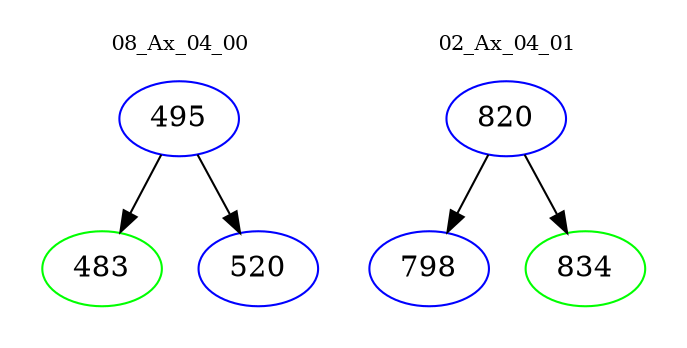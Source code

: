 digraph{
subgraph cluster_0 {
color = white
label = "08_Ax_04_00";
fontsize=10;
T0_495 [label="495", color="blue"]
T0_495 -> T0_483 [color="black"]
T0_483 [label="483", color="green"]
T0_495 -> T0_520 [color="black"]
T0_520 [label="520", color="blue"]
}
subgraph cluster_1 {
color = white
label = "02_Ax_04_01";
fontsize=10;
T1_820 [label="820", color="blue"]
T1_820 -> T1_798 [color="black"]
T1_798 [label="798", color="blue"]
T1_820 -> T1_834 [color="black"]
T1_834 [label="834", color="green"]
}
}
